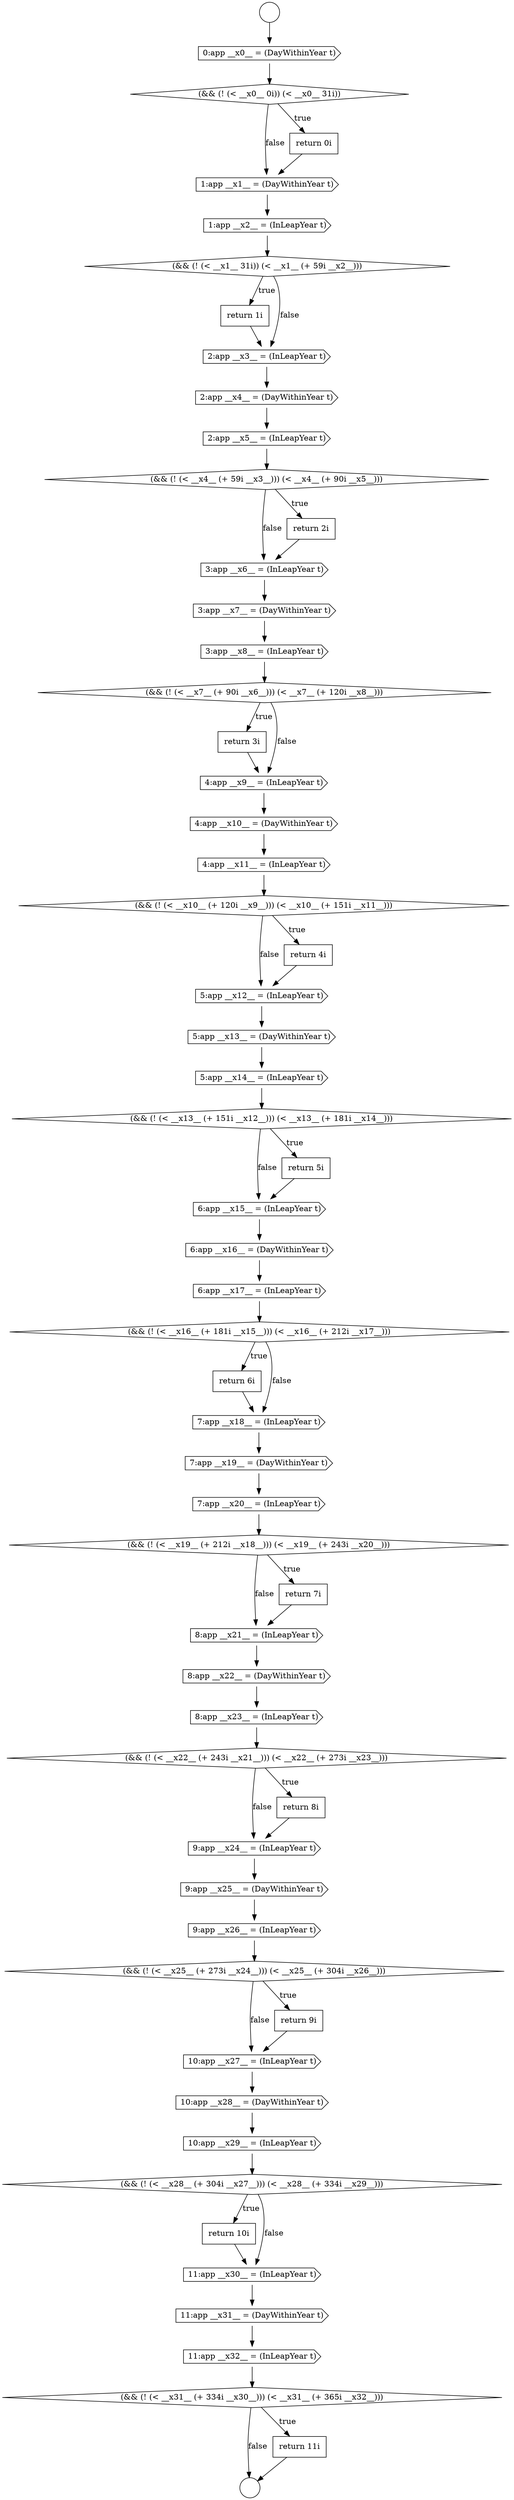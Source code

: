 digraph {
  node21588 [shape=cds, label=<<font color="black">5:app __x14__ = (InLeapYear t)</font>> color="black" fillcolor="white" style=filled]
  node21577 [shape=cds, label=<<font color="black">3:app __x7__ = (DayWithinYear t)</font>> color="black" fillcolor="white" style=filled]
  node21619 [shape=diamond, label=<<font color="black">(&amp;&amp; (! (&lt; __x31__ (+ 334i __x30__))) (&lt; __x31__ (+ 365i __x32__)))</font>> color="black" fillcolor="white" style=filled]
  node21580 [shape=none, margin=0, label=<<font color="black">
    <table border="0" cellborder="1" cellspacing="0" cellpadding="10">
      <tr><td align="left">return 3i</td></tr>
    </table>
  </font>> color="black" fillcolor="white" style=filled]
  node21586 [shape=cds, label=<<font color="black">5:app __x12__ = (InLeapYear t)</font>> color="black" fillcolor="white" style=filled]
  node21606 [shape=cds, label=<<font color="black">9:app __x24__ = (InLeapYear t)</font>> color="black" fillcolor="white" style=filled]
  node21562 [shape=circle label=" " color="black" fillcolor="white" style=filled]
  node21617 [shape=cds, label=<<font color="black">11:app __x31__ = (DayWithinYear t)</font>> color="black" fillcolor="white" style=filled]
  node21598 [shape=cds, label=<<font color="black">7:app __x20__ = (InLeapYear t)</font>> color="black" fillcolor="white" style=filled]
  node21605 [shape=none, margin=0, label=<<font color="black">
    <table border="0" cellborder="1" cellspacing="0" cellpadding="10">
      <tr><td align="left">return 8i</td></tr>
    </table>
  </font>> color="black" fillcolor="white" style=filled]
  node21595 [shape=none, margin=0, label=<<font color="black">
    <table border="0" cellborder="1" cellspacing="0" cellpadding="10">
      <tr><td align="left">return 6i</td></tr>
    </table>
  </font>> color="black" fillcolor="white" style=filled]
  node21573 [shape=cds, label=<<font color="black">2:app __x5__ = (InLeapYear t)</font>> color="black" fillcolor="white" style=filled]
  node21585 [shape=none, margin=0, label=<<font color="black">
    <table border="0" cellborder="1" cellspacing="0" cellpadding="10">
      <tr><td align="left">return 4i</td></tr>
    </table>
  </font>> color="black" fillcolor="white" style=filled]
  node21570 [shape=none, margin=0, label=<<font color="black">
    <table border="0" cellborder="1" cellspacing="0" cellpadding="10">
      <tr><td align="left">return 1i</td></tr>
    </table>
  </font>> color="black" fillcolor="white" style=filled]
  node21563 [shape=circle label=" " color="black" fillcolor="white" style=filled]
  node21592 [shape=cds, label=<<font color="black">6:app __x16__ = (DayWithinYear t)</font>> color="black" fillcolor="white" style=filled]
  node21582 [shape=cds, label=<<font color="black">4:app __x10__ = (DayWithinYear t)</font>> color="black" fillcolor="white" style=filled]
  node21614 [shape=diamond, label=<<font color="black">(&amp;&amp; (! (&lt; __x28__ (+ 304i __x27__))) (&lt; __x28__ (+ 334i __x29__)))</font>> color="black" fillcolor="white" style=filled]
  node21599 [shape=diamond, label=<<font color="black">(&amp;&amp; (! (&lt; __x19__ (+ 212i __x18__))) (&lt; __x19__ (+ 243i __x20__)))</font>> color="black" fillcolor="white" style=filled]
  node21601 [shape=cds, label=<<font color="black">8:app __x21__ = (InLeapYear t)</font>> color="black" fillcolor="white" style=filled]
  node21569 [shape=diamond, label=<<font color="black">(&amp;&amp; (! (&lt; __x1__ 31i)) (&lt; __x1__ (+ 59i __x2__)))</font>> color="black" fillcolor="white" style=filled]
  node21620 [shape=none, margin=0, label=<<font color="black">
    <table border="0" cellborder="1" cellspacing="0" cellpadding="10">
      <tr><td align="left">return 11i</td></tr>
    </table>
  </font>> color="black" fillcolor="white" style=filled]
  node21567 [shape=cds, label=<<font color="black">1:app __x1__ = (DayWithinYear t)</font>> color="black" fillcolor="white" style=filled]
  node21564 [shape=cds, label=<<font color="black">0:app __x0__ = (DayWithinYear t)</font>> color="black" fillcolor="white" style=filled]
  node21579 [shape=diamond, label=<<font color="black">(&amp;&amp; (! (&lt; __x7__ (+ 90i __x6__))) (&lt; __x7__ (+ 120i __x8__)))</font>> color="black" fillcolor="white" style=filled]
  node21596 [shape=cds, label=<<font color="black">7:app __x18__ = (InLeapYear t)</font>> color="black" fillcolor="white" style=filled]
  node21591 [shape=cds, label=<<font color="black">6:app __x15__ = (InLeapYear t)</font>> color="black" fillcolor="white" style=filled]
  node21576 [shape=cds, label=<<font color="black">3:app __x6__ = (InLeapYear t)</font>> color="black" fillcolor="white" style=filled]
  node21608 [shape=cds, label=<<font color="black">9:app __x26__ = (InLeapYear t)</font>> color="black" fillcolor="white" style=filled]
  node21611 [shape=cds, label=<<font color="black">10:app __x27__ = (InLeapYear t)</font>> color="black" fillcolor="white" style=filled]
  node21609 [shape=diamond, label=<<font color="black">(&amp;&amp; (! (&lt; __x25__ (+ 273i __x24__))) (&lt; __x25__ (+ 304i __x26__)))</font>> color="black" fillcolor="white" style=filled]
  node21615 [shape=none, margin=0, label=<<font color="black">
    <table border="0" cellborder="1" cellspacing="0" cellpadding="10">
      <tr><td align="left">return 10i</td></tr>
    </table>
  </font>> color="black" fillcolor="white" style=filled]
  node21587 [shape=cds, label=<<font color="black">5:app __x13__ = (DayWithinYear t)</font>> color="black" fillcolor="white" style=filled]
  node21572 [shape=cds, label=<<font color="black">2:app __x4__ = (DayWithinYear t)</font>> color="black" fillcolor="white" style=filled]
  node21604 [shape=diamond, label=<<font color="black">(&amp;&amp; (! (&lt; __x22__ (+ 243i __x21__))) (&lt; __x22__ (+ 273i __x23__)))</font>> color="black" fillcolor="white" style=filled]
  node21583 [shape=cds, label=<<font color="black">4:app __x11__ = (InLeapYear t)</font>> color="black" fillcolor="white" style=filled]
  node21568 [shape=cds, label=<<font color="black">1:app __x2__ = (InLeapYear t)</font>> color="black" fillcolor="white" style=filled]
  node21600 [shape=none, margin=0, label=<<font color="black">
    <table border="0" cellborder="1" cellspacing="0" cellpadding="10">
      <tr><td align="left">return 7i</td></tr>
    </table>
  </font>> color="black" fillcolor="white" style=filled]
  node21575 [shape=none, margin=0, label=<<font color="black">
    <table border="0" cellborder="1" cellspacing="0" cellpadding="10">
      <tr><td align="left">return 2i</td></tr>
    </table>
  </font>> color="black" fillcolor="white" style=filled]
  node21590 [shape=none, margin=0, label=<<font color="black">
    <table border="0" cellborder="1" cellspacing="0" cellpadding="10">
      <tr><td align="left">return 5i</td></tr>
    </table>
  </font>> color="black" fillcolor="white" style=filled]
  node21607 [shape=cds, label=<<font color="black">9:app __x25__ = (DayWithinYear t)</font>> color="black" fillcolor="white" style=filled]
  node21612 [shape=cds, label=<<font color="black">10:app __x28__ = (DayWithinYear t)</font>> color="black" fillcolor="white" style=filled]
  node21610 [shape=none, margin=0, label=<<font color="black">
    <table border="0" cellborder="1" cellspacing="0" cellpadding="10">
      <tr><td align="left">return 9i</td></tr>
    </table>
  </font>> color="black" fillcolor="white" style=filled]
  node21565 [shape=diamond, label=<<font color="black">(&amp;&amp; (! (&lt; __x0__ 0i)) (&lt; __x0__ 31i))</font>> color="black" fillcolor="white" style=filled]
  node21571 [shape=cds, label=<<font color="black">2:app __x3__ = (InLeapYear t)</font>> color="black" fillcolor="white" style=filled]
  node21603 [shape=cds, label=<<font color="black">8:app __x23__ = (InLeapYear t)</font>> color="black" fillcolor="white" style=filled]
  node21578 [shape=cds, label=<<font color="black">3:app __x8__ = (InLeapYear t)</font>> color="black" fillcolor="white" style=filled]
  node21593 [shape=cds, label=<<font color="black">6:app __x17__ = (InLeapYear t)</font>> color="black" fillcolor="white" style=filled]
  node21616 [shape=cds, label=<<font color="black">11:app __x30__ = (InLeapYear t)</font>> color="black" fillcolor="white" style=filled]
  node21584 [shape=diamond, label=<<font color="black">(&amp;&amp; (! (&lt; __x10__ (+ 120i __x9__))) (&lt; __x10__ (+ 151i __x11__)))</font>> color="black" fillcolor="white" style=filled]
  node21597 [shape=cds, label=<<font color="black">7:app __x19__ = (DayWithinYear t)</font>> color="black" fillcolor="white" style=filled]
  node21618 [shape=cds, label=<<font color="black">11:app __x32__ = (InLeapYear t)</font>> color="black" fillcolor="white" style=filled]
  node21589 [shape=diamond, label=<<font color="black">(&amp;&amp; (! (&lt; __x13__ (+ 151i __x12__))) (&lt; __x13__ (+ 181i __x14__)))</font>> color="black" fillcolor="white" style=filled]
  node21574 [shape=diamond, label=<<font color="black">(&amp;&amp; (! (&lt; __x4__ (+ 59i __x3__))) (&lt; __x4__ (+ 90i __x5__)))</font>> color="black" fillcolor="white" style=filled]
  node21594 [shape=diamond, label=<<font color="black">(&amp;&amp; (! (&lt; __x16__ (+ 181i __x15__))) (&lt; __x16__ (+ 212i __x17__)))</font>> color="black" fillcolor="white" style=filled]
  node21581 [shape=cds, label=<<font color="black">4:app __x9__ = (InLeapYear t)</font>> color="black" fillcolor="white" style=filled]
  node21566 [shape=none, margin=0, label=<<font color="black">
    <table border="0" cellborder="1" cellspacing="0" cellpadding="10">
      <tr><td align="left">return 0i</td></tr>
    </table>
  </font>> color="black" fillcolor="white" style=filled]
  node21613 [shape=cds, label=<<font color="black">10:app __x29__ = (InLeapYear t)</font>> color="black" fillcolor="white" style=filled]
  node21602 [shape=cds, label=<<font color="black">8:app __x22__ = (DayWithinYear t)</font>> color="black" fillcolor="white" style=filled]
  node21572 -> node21573 [ color="black"]
  node21587 -> node21588 [ color="black"]
  node21589 -> node21590 [label=<<font color="black">true</font>> color="black"]
  node21589 -> node21591 [label=<<font color="black">false</font>> color="black"]
  node21588 -> node21589 [ color="black"]
  node21571 -> node21572 [ color="black"]
  node21608 -> node21609 [ color="black"]
  node21564 -> node21565 [ color="black"]
  node21612 -> node21613 [ color="black"]
  node21614 -> node21615 [label=<<font color="black">true</font>> color="black"]
  node21614 -> node21616 [label=<<font color="black">false</font>> color="black"]
  node21594 -> node21595 [label=<<font color="black">true</font>> color="black"]
  node21594 -> node21596 [label=<<font color="black">false</font>> color="black"]
  node21593 -> node21594 [ color="black"]
  node21573 -> node21574 [ color="black"]
  node21582 -> node21583 [ color="black"]
  node21591 -> node21592 [ color="black"]
  node21580 -> node21581 [ color="black"]
  node21610 -> node21611 [ color="black"]
  node21611 -> node21612 [ color="black"]
  node21599 -> node21600 [label=<<font color="black">true</font>> color="black"]
  node21599 -> node21601 [label=<<font color="black">false</font>> color="black"]
  node21569 -> node21570 [label=<<font color="black">true</font>> color="black"]
  node21569 -> node21571 [label=<<font color="black">false</font>> color="black"]
  node21618 -> node21619 [ color="black"]
  node21586 -> node21587 [ color="black"]
  node21568 -> node21569 [ color="black"]
  node21583 -> node21584 [ color="black"]
  node21598 -> node21599 [ color="black"]
  node21567 -> node21568 [ color="black"]
  node21605 -> node21606 [ color="black"]
  node21619 -> node21620 [label=<<font color="black">true</font>> color="black"]
  node21619 -> node21563 [label=<<font color="black">false</font>> color="black"]
  node21566 -> node21567 [ color="black"]
  node21600 -> node21601 [ color="black"]
  node21606 -> node21607 [ color="black"]
  node21609 -> node21610 [label=<<font color="black">true</font>> color="black"]
  node21609 -> node21611 [label=<<font color="black">false</font>> color="black"]
  node21592 -> node21593 [ color="black"]
  node21596 -> node21597 [ color="black"]
  node21617 -> node21618 [ color="black"]
  node21602 -> node21603 [ color="black"]
  node21613 -> node21614 [ color="black"]
  node21585 -> node21586 [ color="black"]
  node21597 -> node21598 [ color="black"]
  node21581 -> node21582 [ color="black"]
  node21562 -> node21564 [ color="black"]
  node21603 -> node21604 [ color="black"]
  node21620 -> node21563 [ color="black"]
  node21584 -> node21585 [label=<<font color="black">true</font>> color="black"]
  node21584 -> node21586 [label=<<font color="black">false</font>> color="black"]
  node21574 -> node21575 [label=<<font color="black">true</font>> color="black"]
  node21574 -> node21576 [label=<<font color="black">false</font>> color="black"]
  node21604 -> node21605 [label=<<font color="black">true</font>> color="black"]
  node21604 -> node21606 [label=<<font color="black">false</font>> color="black"]
  node21595 -> node21596 [ color="black"]
  node21576 -> node21577 [ color="black"]
  node21601 -> node21602 [ color="black"]
  node21570 -> node21571 [ color="black"]
  node21579 -> node21580 [label=<<font color="black">true</font>> color="black"]
  node21579 -> node21581 [label=<<font color="black">false</font>> color="black"]
  node21577 -> node21578 [ color="black"]
  node21615 -> node21616 [ color="black"]
  node21607 -> node21608 [ color="black"]
  node21565 -> node21566 [label=<<font color="black">true</font>> color="black"]
  node21565 -> node21567 [label=<<font color="black">false</font>> color="black"]
  node21578 -> node21579 [ color="black"]
  node21590 -> node21591 [ color="black"]
  node21575 -> node21576 [ color="black"]
  node21616 -> node21617 [ color="black"]
}
